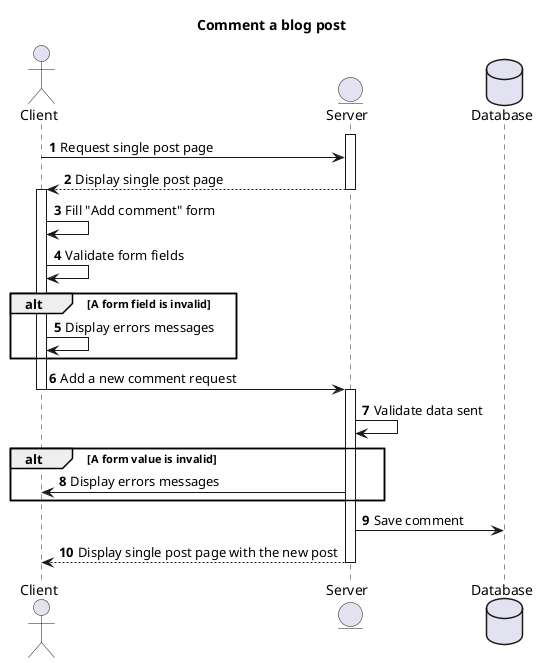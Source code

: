 @startuml

title Comment a blog post
autonumber 

actor Client
entity Server
Database Database

activate Server

Client -> Server : Request single post page
Server --> Client : Display single post page 

deactivate Server

activate Client

Client -> Client : Fill "Add comment" form
Client -> Client : Validate form fields

alt A form field is invalid 
    Client -> Client: Display errors messages
end

Client -> Server : Add a new comment request

deactivate Client

activate Server

Server -> Server : Validate data sent

alt A form value is invalid 
    Server -> Client: Display errors messages
end


Server -> Database: Save comment

Server --> Client: Display single post page with the new post

deactivate Server

@enduml